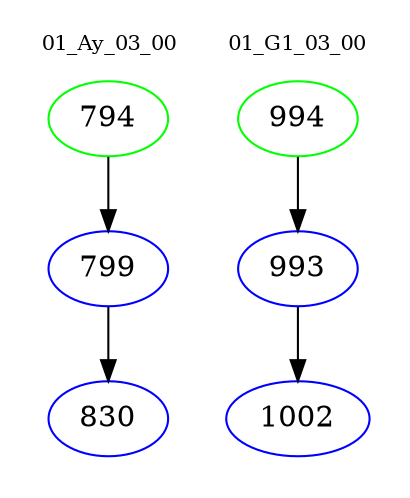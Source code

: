 digraph{
subgraph cluster_0 {
color = white
label = "01_Ay_03_00";
fontsize=10;
T0_794 [label="794", color="green"]
T0_794 -> T0_799 [color="black"]
T0_799 [label="799", color="blue"]
T0_799 -> T0_830 [color="black"]
T0_830 [label="830", color="blue"]
}
subgraph cluster_1 {
color = white
label = "01_G1_03_00";
fontsize=10;
T1_994 [label="994", color="green"]
T1_994 -> T1_993 [color="black"]
T1_993 [label="993", color="blue"]
T1_993 -> T1_1002 [color="black"]
T1_1002 [label="1002", color="blue"]
}
}
